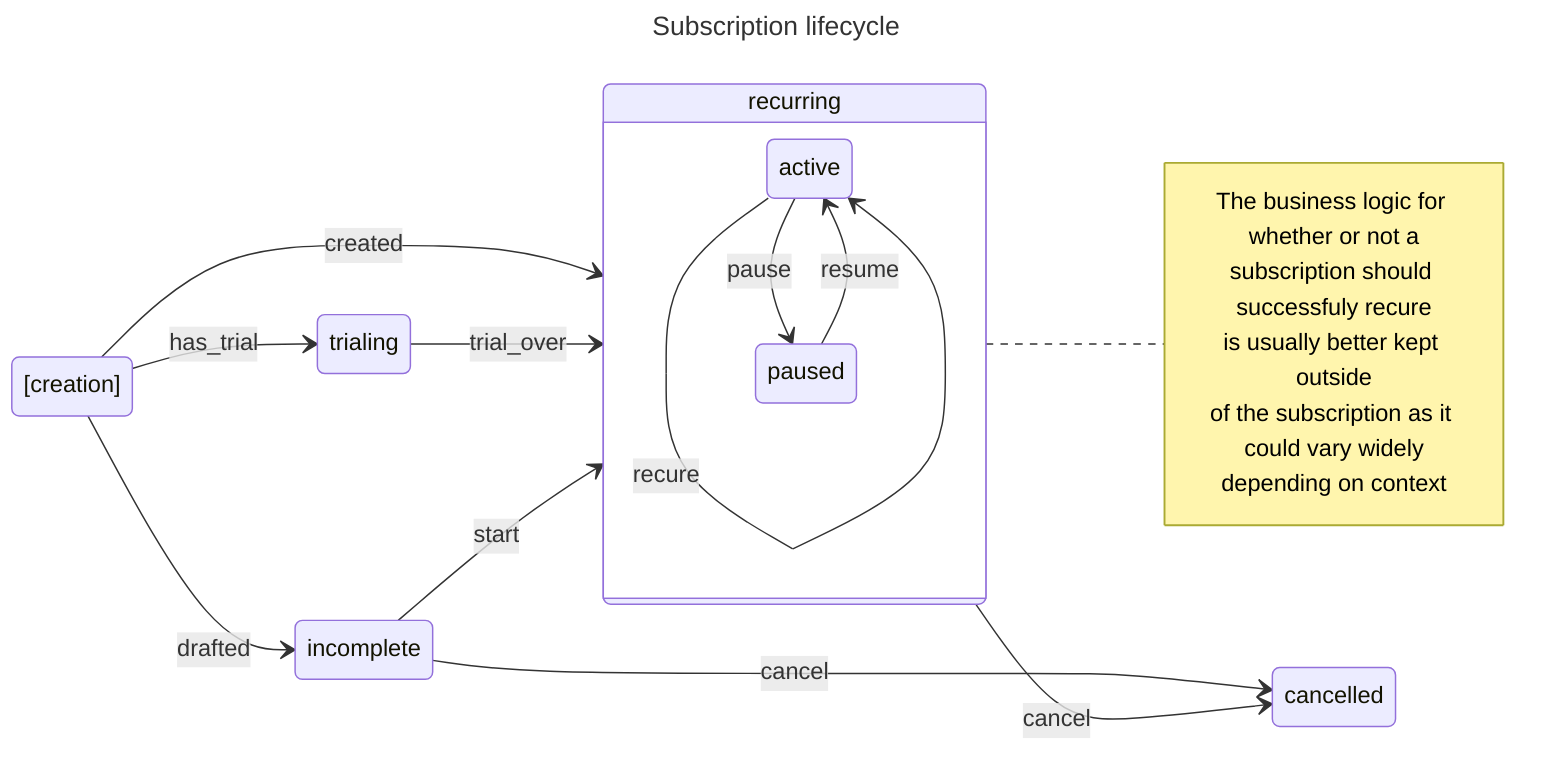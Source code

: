 ---
title: Subscription lifecycle
---
stateDiagram-v2
  direction LR
  [creation] --> incomplete: drafted
  [creation] --> trialing: has_trial
  [creation] --> recurring: created
  trialing --> recurring: trial_over
  incomplete --> recurring: start
  state recurring {
    active --> active: recure
    active --> paused: pause
    paused --> active: resume
  }
  note right of recurring
    The business logic for whether or not a
    subscription should successfuly recure
    is usually better kept outside
    of the subscription as it could vary widely
    depending on context
  end note
  incomplete --> cancelled: cancel
  recurring --> cancelled: cancel